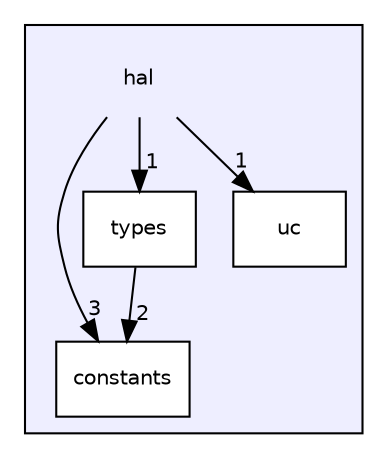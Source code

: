 digraph "hal" {
  bgcolor=transparent;
  compound=true
  node [ fontsize="10", fontname="Helvetica"];
  edge [ labelfontsize="10", labelfontname="Helvetica"];
  subgraph clusterdir_52c912f73dac9c4c0e442232e1b2bd80 {
    graph [ bgcolor="#eeeeff", pencolor="black", label="" URL="dir_52c912f73dac9c4c0e442232e1b2bd80.html"];
    dir_52c912f73dac9c4c0e442232e1b2bd80 [shape=plaintext label="hal"];
  dir_d2b7a96810b9669f8191cf27d0893188 [shape=box label="constants" fillcolor="white" style="filled" URL="dir_d2b7a96810b9669f8191cf27d0893188.html"];
  dir_00915aefc8fe3fced465a5d8ad3261ce [shape=box label="types" fillcolor="white" style="filled" URL="dir_00915aefc8fe3fced465a5d8ad3261ce.html"];
  dir_bd7daeaaa812801dff3000c33ca17751 [shape=box label="uc" fillcolor="white" style="filled" URL="dir_bd7daeaaa812801dff3000c33ca17751.html"];
  }
  dir_52c912f73dac9c4c0e442232e1b2bd80->dir_00915aefc8fe3fced465a5d8ad3261ce [headlabel="1", labeldistance=1.5 headhref="dir_000000_000003.html"];
  dir_52c912f73dac9c4c0e442232e1b2bd80->dir_bd7daeaaa812801dff3000c33ca17751 [headlabel="1", labeldistance=1.5 headhref="dir_000000_000002.html"];
  dir_52c912f73dac9c4c0e442232e1b2bd80->dir_d2b7a96810b9669f8191cf27d0893188 [headlabel="3", labeldistance=1.5 headhref="dir_000000_000001.html"];
  dir_00915aefc8fe3fced465a5d8ad3261ce->dir_d2b7a96810b9669f8191cf27d0893188 [headlabel="2", labeldistance=1.5 headhref="dir_000003_000001.html"];
}
